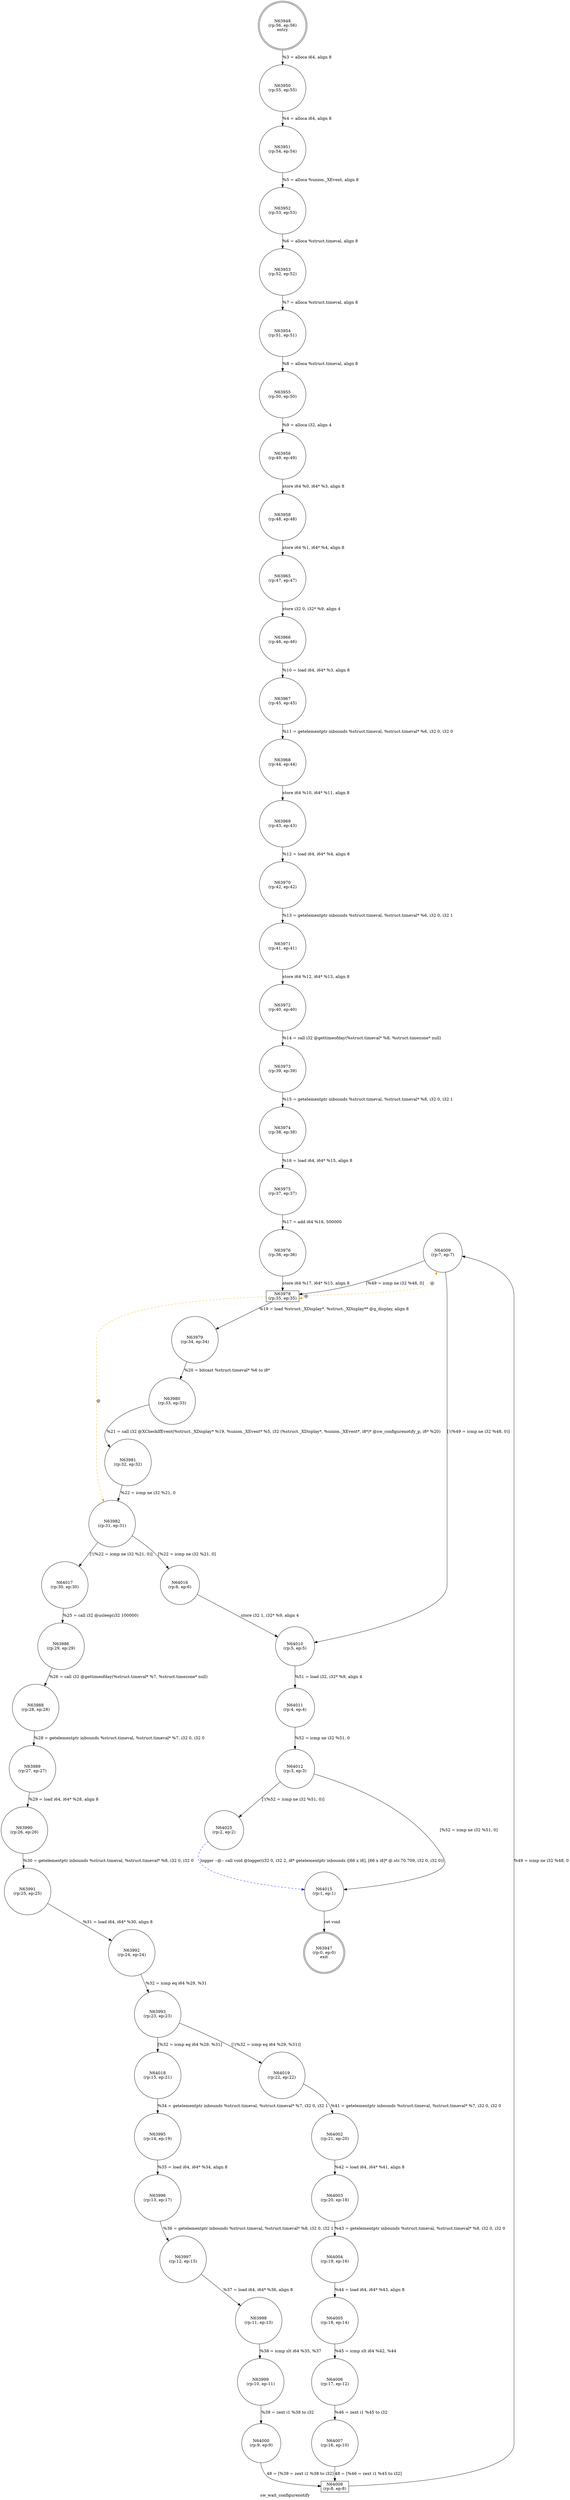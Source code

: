 digraph sw_wait_configurenotify {
label="sw_wait_configurenotify"
63947 [label="N63947\n(rp:0, ep:0)\nexit", shape="doublecircle"]
63948 [label="N63948\n(rp:56, ep:56)\nentry", shape="doublecircle"]
63948 -> 63950 [label="%3 = alloca i64, align 8"]
63950 [label="N63950\n(rp:55, ep:55)", shape="circle"]
63950 -> 63951 [label="%4 = alloca i64, align 8"]
63951 [label="N63951\n(rp:54, ep:54)", shape="circle"]
63951 -> 63952 [label="%5 = alloca %union._XEvent, align 8"]
63952 [label="N63952\n(rp:53, ep:53)", shape="circle"]
63952 -> 63953 [label="%6 = alloca %struct.timeval, align 8"]
63953 [label="N63953\n(rp:52, ep:52)", shape="circle"]
63953 -> 63954 [label="%7 = alloca %struct.timeval, align 8"]
63954 [label="N63954\n(rp:51, ep:51)", shape="circle"]
63954 -> 63955 [label="%8 = alloca %struct.timeval, align 8"]
63955 [label="N63955\n(rp:50, ep:50)", shape="circle"]
63955 -> 63956 [label="%9 = alloca i32, align 4"]
63956 [label="N63956\n(rp:49, ep:49)", shape="circle"]
63956 -> 63958 [label="store i64 %0, i64* %3, align 8"]
63958 [label="N63958\n(rp:48, ep:48)", shape="circle"]
63958 -> 63965 [label="store i64 %1, i64* %4, align 8"]
63965 [label="N63965\n(rp:47, ep:47)", shape="circle"]
63965 -> 63966 [label="store i32 0, i32* %9, align 4"]
63966 [label="N63966\n(rp:46, ep:46)", shape="circle"]
63966 -> 63967 [label="%10 = load i64, i64* %3, align 8"]
63967 [label="N63967\n(rp:45, ep:45)", shape="circle"]
63967 -> 63968 [label="%11 = getelementptr inbounds %struct.timeval, %struct.timeval* %6, i32 0, i32 0"]
63968 [label="N63968\n(rp:44, ep:44)", shape="circle"]
63968 -> 63969 [label="store i64 %10, i64* %11, align 8"]
63969 [label="N63969\n(rp:43, ep:43)", shape="circle"]
63969 -> 63970 [label="%12 = load i64, i64* %4, align 8"]
63970 [label="N63970\n(rp:42, ep:42)", shape="circle"]
63970 -> 63971 [label="%13 = getelementptr inbounds %struct.timeval, %struct.timeval* %6, i32 0, i32 1"]
63971 [label="N63971\n(rp:41, ep:41)", shape="circle"]
63971 -> 63972 [label="store i64 %12, i64* %13, align 8"]
63972 [label="N63972\n(rp:40, ep:40)", shape="circle"]
63972 -> 63973 [label="%14 = call i32 @gettimeofday(%struct.timeval* %8, %struct.timezone* null)"]
63973 [label="N63973\n(rp:39, ep:39)", shape="circle"]
63973 -> 63974 [label="%15 = getelementptr inbounds %struct.timeval, %struct.timeval* %8, i32 0, i32 1"]
63974 [label="N63974\n(rp:38, ep:38)", shape="circle"]
63974 -> 63975 [label="%16 = load i64, i64* %15, align 8"]
63975 [label="N63975\n(rp:37, ep:37)", shape="circle"]
63975 -> 63976 [label="%17 = add i64 %16, 500000"]
63976 [label="N63976\n(rp:36, ep:36)", shape="circle"]
63976 -> 63978 [label="store i64 %17, i64* %15, align 8"]
63978 [label="N63978\n(rp:35, ep:35)", shape="box"]
63978 -> 63979 [label="%19 = load %struct._XDisplay*, %struct._XDisplay** @g_display, align 8"]
63978 -> 63978 [label="@", style="dashed", color="orange"]
63978 -> 64009 [label="@", style="dashed", color="orange"]
63978 -> 63982 [label="@", style="dashed", color="orange"]
63979 [label="N63979\n(rp:34, ep:34)", shape="circle"]
63979 -> 63980 [label="%20 = bitcast %struct.timeval* %6 to i8*"]
63980 [label="N63980\n(rp:33, ep:33)", shape="circle"]
63980 -> 63981 [label="%21 = call i32 @XCheckIfEvent(%struct._XDisplay* %19, %union._XEvent* %5, i32 (%struct._XDisplay*, %union._XEvent*, i8*)* @sw_configurenotify_p, i8* %20)"]
63981 [label="N63981\n(rp:32, ep:32)", shape="circle"]
63981 -> 63982 [label="%22 = icmp ne i32 %21, 0"]
63982 [label="N63982\n(rp:31, ep:31)", shape="circle"]
63982 -> 64016 [label="[%22 = icmp ne i32 %21, 0]"]
63982 -> 64017 [label="[!(%22 = icmp ne i32 %21, 0)]"]
63986 [label="N63986\n(rp:29, ep:29)", shape="circle"]
63986 -> 63988 [label="%26 = call i32 @gettimeofday(%struct.timeval* %7, %struct.timezone* null)"]
63988 [label="N63988\n(rp:28, ep:28)", shape="circle"]
63988 -> 63989 [label="%28 = getelementptr inbounds %struct.timeval, %struct.timeval* %7, i32 0, i32 0"]
63989 [label="N63989\n(rp:27, ep:27)", shape="circle"]
63989 -> 63990 [label="%29 = load i64, i64* %28, align 8"]
63990 [label="N63990\n(rp:26, ep:26)", shape="circle"]
63990 -> 63991 [label="%30 = getelementptr inbounds %struct.timeval, %struct.timeval* %8, i32 0, i32 0"]
63991 [label="N63991\n(rp:25, ep:25)", shape="circle"]
63991 -> 63992 [label="%31 = load i64, i64* %30, align 8"]
63992 [label="N63992\n(rp:24, ep:24)", shape="circle"]
63992 -> 63993 [label="%32 = icmp eq i64 %29, %31"]
63993 [label="N63993\n(rp:23, ep:23)", shape="circle"]
63993 -> 64018 [label="[%32 = icmp eq i64 %29, %31]"]
63993 -> 64019 [label="[!(%32 = icmp eq i64 %29, %31)]"]
63995 [label="N63995\n(rp:14, ep:19)", shape="circle"]
63995 -> 63996 [label="%35 = load i64, i64* %34, align 8"]
63996 [label="N63996\n(rp:13, ep:17)", shape="circle"]
63996 -> 63997 [label="%36 = getelementptr inbounds %struct.timeval, %struct.timeval* %8, i32 0, i32 1"]
63997 [label="N63997\n(rp:12, ep:15)", shape="circle"]
63997 -> 63998 [label="%37 = load i64, i64* %36, align 8"]
63998 [label="N63998\n(rp:11, ep:13)", shape="circle"]
63998 -> 63999 [label="%38 = icmp slt i64 %35, %37"]
63999 [label="N63999\n(rp:10, ep:11)", shape="circle"]
63999 -> 64000 [label="%39 = zext i1 %38 to i32"]
64000 [label="N64000\n(rp:9, ep:9)", shape="circle"]
64000 -> 64008 [label="48 = [%39 = zext i1 %38 to i32]"]
64002 [label="N64002\n(rp:21, ep:20)", shape="circle"]
64002 -> 64003 [label="%42 = load i64, i64* %41, align 8"]
64003 [label="N64003\n(rp:20, ep:18)", shape="circle"]
64003 -> 64004 [label="%43 = getelementptr inbounds %struct.timeval, %struct.timeval* %8, i32 0, i32 0"]
64004 [label="N64004\n(rp:19, ep:16)", shape="circle"]
64004 -> 64005 [label="%44 = load i64, i64* %43, align 8"]
64005 [label="N64005\n(rp:18, ep:14)", shape="circle"]
64005 -> 64006 [label="%45 = icmp slt i64 %42, %44"]
64006 [label="N64006\n(rp:17, ep:12)", shape="circle"]
64006 -> 64007 [label="%46 = zext i1 %45 to i32"]
64007 [label="N64007\n(rp:16, ep:10)", shape="circle"]
64007 -> 64008 [label="48 = [%46 = zext i1 %45 to i32]"]
64008 [label="N64008\n(rp:8, ep:8)", shape="box"]
64008 -> 64009 [label="%49 = icmp ne i32 %48, 0"]
64009 [label="N64009\n(rp:7, ep:7)", shape="circle"]
64009 -> 63978 [label="[%49 = icmp ne i32 %48, 0]"]
64009 -> 64010 [label="[!(%49 = icmp ne i32 %48, 0)]"]
64010 [label="N64010\n(rp:5, ep:5)", shape="circle"]
64010 -> 64011 [label="%51 = load i32, i32* %9, align 4"]
64011 [label="N64011\n(rp:4, ep:4)", shape="circle"]
64011 -> 64012 [label="%52 = icmp ne i32 %51, 0"]
64012 [label="N64012\n(rp:3, ep:3)", shape="circle"]
64012 -> 64025 [label="[!(%52 = icmp ne i32 %51, 0)]"]
64012 -> 64015 [label="[%52 = icmp ne i32 %51, 0]"]
64015 [label="N64015\n(rp:1, ep:1)", shape="circle"]
64015 -> 63947 [label="ret void"]
64016 [label="N64016\n(rp:6, ep:6)", shape="circle"]
64016 -> 64010 [label="store i32 1, i32* %9, align 4"]
64017 [label="N64017\n(rp:30, ep:30)", shape="circle"]
64017 -> 63986 [label="%25 = call i32 @usleep(i32 100000)"]
64018 [label="N64018\n(rp:15, ep:21)", shape="circle"]
64018 -> 63995 [label="%34 = getelementptr inbounds %struct.timeval, %struct.timeval* %7, i32 0, i32 1"]
64019 [label="N64019\n(rp:22, ep:22)", shape="circle"]
64019 -> 64002 [label="%41 = getelementptr inbounds %struct.timeval, %struct.timeval* %7, i32 0, i32 0"]
64025 [label="N64025\n(rp:2, ep:2)", shape="circle"]
64025 -> 64015 [label="logger --@-- call void @logger(i32 0, i32 2, i8* getelementptr inbounds ([66 x i8], [66 x i8]* @.str.70.709, i32 0, i32 0))", style="dashed", color="blue"]
}

